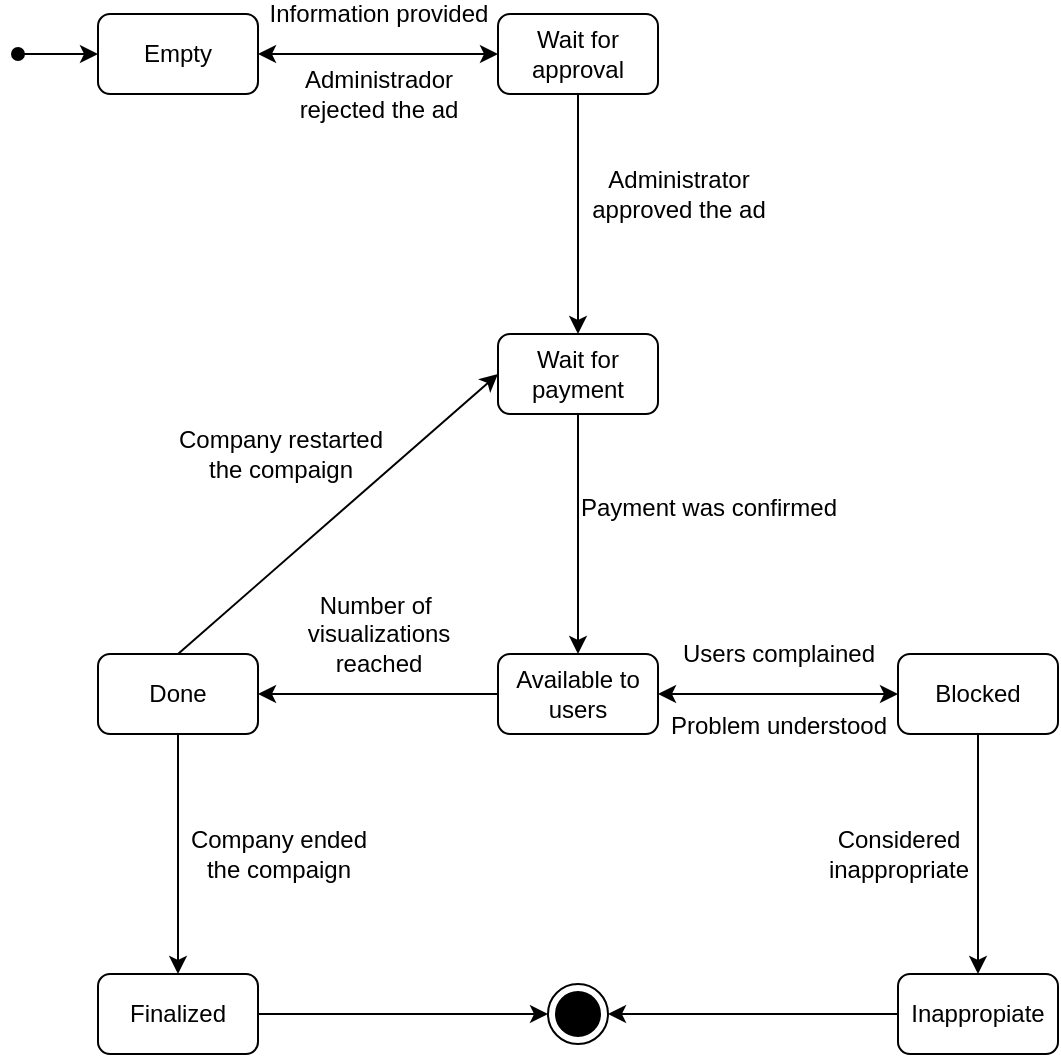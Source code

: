 <mxfile version="12.6.5" type="device"><diagram id="vBrZdIu-vsnNDRwtqBjf" name="Page-1"><mxGraphModel dx="442" dy="826" grid="1" gridSize="10" guides="1" tooltips="1" connect="1" arrows="1" fold="1" page="1" pageScale="1" pageWidth="850" pageHeight="1100" math="0" shadow="0"><root><mxCell id="0"/><mxCell id="1" parent="0"/><mxCell id="5Q6LVScGAB_o9qUGjmmm-10" style="edgeStyle=orthogonalEdgeStyle;rounded=0;orthogonalLoop=1;jettySize=auto;html=1;exitX=1;exitY=0.5;exitDx=0;exitDy=0;entryX=0;entryY=0.5;entryDx=0;entryDy=0;startArrow=classic;startFill=1;" edge="1" parent="1" source="5Q6LVScGAB_o9qUGjmmm-1" target="5Q6LVScGAB_o9qUGjmmm-2"><mxGeometry relative="1" as="geometry"/></mxCell><mxCell id="5Q6LVScGAB_o9qUGjmmm-11" value="Information provided" style="text;html=1;align=center;verticalAlign=middle;resizable=0;points=[];labelBackgroundColor=none;" vertex="1" connectable="0" parent="5Q6LVScGAB_o9qUGjmmm-10"><mxGeometry x="0.233" y="-1" relative="1" as="geometry"><mxPoint x="-14" y="-21" as="offset"/></mxGeometry></mxCell><mxCell id="5Q6LVScGAB_o9qUGjmmm-12" value="Administrador &lt;br&gt;rejected&amp;nbsp;the ad" style="text;html=1;align=center;verticalAlign=middle;resizable=0;points=[];labelBackgroundColor=none;" vertex="1" connectable="0" parent="5Q6LVScGAB_o9qUGjmmm-10"><mxGeometry x="-0.233" relative="1" as="geometry"><mxPoint x="14" y="20" as="offset"/></mxGeometry></mxCell><mxCell id="5Q6LVScGAB_o9qUGjmmm-1" value="Empty" style="rounded=1;whiteSpace=wrap;html=1;" vertex="1" parent="1"><mxGeometry x="120" y="120" width="80" height="40" as="geometry"/></mxCell><mxCell id="5Q6LVScGAB_o9qUGjmmm-15" style="edgeStyle=orthogonalEdgeStyle;rounded=0;orthogonalLoop=1;jettySize=auto;html=1;exitX=0.5;exitY=1;exitDx=0;exitDy=0;entryX=0.5;entryY=0;entryDx=0;entryDy=0;startArrow=none;startFill=0;" edge="1" parent="1" source="5Q6LVScGAB_o9qUGjmmm-2" target="5Q6LVScGAB_o9qUGjmmm-3"><mxGeometry relative="1" as="geometry"/></mxCell><mxCell id="5Q6LVScGAB_o9qUGjmmm-16" value="Administrator &lt;br&gt;approved the ad" style="text;html=1;align=center;verticalAlign=middle;resizable=0;points=[];labelBackgroundColor=none;" vertex="1" connectable="0" parent="5Q6LVScGAB_o9qUGjmmm-15"><mxGeometry x="-0.333" y="-1" relative="1" as="geometry"><mxPoint x="51" y="10" as="offset"/></mxGeometry></mxCell><mxCell id="5Q6LVScGAB_o9qUGjmmm-2" value="Wait for approval" style="rounded=1;whiteSpace=wrap;html=1;" vertex="1" parent="1"><mxGeometry x="320" y="120" width="80" height="40" as="geometry"/></mxCell><mxCell id="5Q6LVScGAB_o9qUGjmmm-17" style="edgeStyle=orthogonalEdgeStyle;rounded=0;orthogonalLoop=1;jettySize=auto;html=1;exitX=0.5;exitY=1;exitDx=0;exitDy=0;entryX=0.5;entryY=0;entryDx=0;entryDy=0;startArrow=none;startFill=0;" edge="1" parent="1" source="5Q6LVScGAB_o9qUGjmmm-3" target="5Q6LVScGAB_o9qUGjmmm-5"><mxGeometry relative="1" as="geometry"/></mxCell><mxCell id="5Q6LVScGAB_o9qUGjmmm-18" value="Payment was confirmed" style="text;html=1;align=center;verticalAlign=middle;resizable=0;points=[];labelBackgroundColor=none;" vertex="1" connectable="0" parent="5Q6LVScGAB_o9qUGjmmm-17"><mxGeometry x="-0.217" y="2" relative="1" as="geometry"><mxPoint x="63" as="offset"/></mxGeometry></mxCell><mxCell id="5Q6LVScGAB_o9qUGjmmm-3" value="Wait for payment" style="rounded=1;whiteSpace=wrap;html=1;" vertex="1" parent="1"><mxGeometry x="320" y="280" width="80" height="40" as="geometry"/></mxCell><mxCell id="5Q6LVScGAB_o9qUGjmmm-19" style="edgeStyle=orthogonalEdgeStyle;rounded=0;orthogonalLoop=1;jettySize=auto;html=1;exitX=1;exitY=0.5;exitDx=0;exitDy=0;entryX=0;entryY=0.5;entryDx=0;entryDy=0;startArrow=classic;startFill=1;" edge="1" parent="1" source="5Q6LVScGAB_o9qUGjmmm-5" target="5Q6LVScGAB_o9qUGjmmm-6"><mxGeometry relative="1" as="geometry"/></mxCell><mxCell id="5Q6LVScGAB_o9qUGjmmm-20" value="Users complained" style="text;html=1;align=center;verticalAlign=middle;resizable=0;points=[];labelBackgroundColor=none;" vertex="1" connectable="0" parent="5Q6LVScGAB_o9qUGjmmm-19"><mxGeometry x="0.283" y="-4" relative="1" as="geometry"><mxPoint x="-17" y="-24" as="offset"/></mxGeometry></mxCell><mxCell id="5Q6LVScGAB_o9qUGjmmm-21" value="Problem understood" style="text;html=1;align=center;verticalAlign=middle;resizable=0;points=[];labelBackgroundColor=none;" vertex="1" connectable="0" parent="5Q6LVScGAB_o9qUGjmmm-19"><mxGeometry x="-0.283" relative="1" as="geometry"><mxPoint x="17" y="16" as="offset"/></mxGeometry></mxCell><mxCell id="5Q6LVScGAB_o9qUGjmmm-24" style="edgeStyle=orthogonalEdgeStyle;rounded=0;orthogonalLoop=1;jettySize=auto;html=1;exitX=0;exitY=0.5;exitDx=0;exitDy=0;entryX=1;entryY=0.5;entryDx=0;entryDy=0;startArrow=none;startFill=0;" edge="1" parent="1" source="5Q6LVScGAB_o9qUGjmmm-5" target="5Q6LVScGAB_o9qUGjmmm-8"><mxGeometry relative="1" as="geometry"/></mxCell><mxCell id="5Q6LVScGAB_o9qUGjmmm-25" value="Number of&amp;nbsp;&lt;br&gt;visualizations&lt;br&gt;reached" style="text;html=1;align=center;verticalAlign=middle;resizable=0;points=[];labelBackgroundColor=none;" vertex="1" connectable="0" parent="5Q6LVScGAB_o9qUGjmmm-24"><mxGeometry x="-0.233" y="2" relative="1" as="geometry"><mxPoint x="-14" y="-32" as="offset"/></mxGeometry></mxCell><mxCell id="5Q6LVScGAB_o9qUGjmmm-5" value="Available to users" style="rounded=1;whiteSpace=wrap;html=1;" vertex="1" parent="1"><mxGeometry x="320" y="440" width="80" height="40" as="geometry"/></mxCell><mxCell id="5Q6LVScGAB_o9qUGjmmm-22" style="edgeStyle=orthogonalEdgeStyle;rounded=0;orthogonalLoop=1;jettySize=auto;html=1;exitX=0.5;exitY=1;exitDx=0;exitDy=0;entryX=0.5;entryY=0;entryDx=0;entryDy=0;startArrow=none;startFill=0;" edge="1" parent="1" source="5Q6LVScGAB_o9qUGjmmm-6" target="5Q6LVScGAB_o9qUGjmmm-7"><mxGeometry relative="1" as="geometry"/></mxCell><mxCell id="5Q6LVScGAB_o9qUGjmmm-23" value="Considered&lt;br&gt;inappropriate" style="text;html=1;align=center;verticalAlign=middle;resizable=0;points=[];labelBackgroundColor=none;" vertex="1" connectable="0" parent="5Q6LVScGAB_o9qUGjmmm-22"><mxGeometry x="-0.3" y="1" relative="1" as="geometry"><mxPoint x="-41" y="18" as="offset"/></mxGeometry></mxCell><mxCell id="5Q6LVScGAB_o9qUGjmmm-6" value="Blocked" style="rounded=1;whiteSpace=wrap;html=1;" vertex="1" parent="1"><mxGeometry x="520" y="440" width="80" height="40" as="geometry"/></mxCell><mxCell id="5Q6LVScGAB_o9qUGjmmm-32" style="edgeStyle=none;rounded=0;orthogonalLoop=1;jettySize=auto;html=1;exitX=0;exitY=0.5;exitDx=0;exitDy=0;entryX=1;entryY=0.5;entryDx=0;entryDy=0;startArrow=none;startFill=0;" edge="1" parent="1" source="5Q6LVScGAB_o9qUGjmmm-7" target="5Q6LVScGAB_o9qUGjmmm-30"><mxGeometry relative="1" as="geometry"/></mxCell><mxCell id="5Q6LVScGAB_o9qUGjmmm-7" value="Inappropiate" style="rounded=1;whiteSpace=wrap;html=1;" vertex="1" parent="1"><mxGeometry x="520" y="600" width="80" height="40" as="geometry"/></mxCell><mxCell id="5Q6LVScGAB_o9qUGjmmm-26" style="rounded=0;orthogonalLoop=1;jettySize=auto;html=1;exitX=0.5;exitY=0;exitDx=0;exitDy=0;entryX=0;entryY=0.5;entryDx=0;entryDy=0;startArrow=none;startFill=0;" edge="1" parent="1" source="5Q6LVScGAB_o9qUGjmmm-8" target="5Q6LVScGAB_o9qUGjmmm-3"><mxGeometry relative="1" as="geometry"/></mxCell><mxCell id="5Q6LVScGAB_o9qUGjmmm-29" value="Company restarted&lt;br&gt;the compaign" style="text;html=1;align=center;verticalAlign=middle;resizable=0;points=[];labelBackgroundColor=none;" vertex="1" connectable="0" parent="5Q6LVScGAB_o9qUGjmmm-26"><mxGeometry x="0.321" y="-2" relative="1" as="geometry"><mxPoint x="-56.68" y="-9.31" as="offset"/></mxGeometry></mxCell><mxCell id="5Q6LVScGAB_o9qUGjmmm-27" style="edgeStyle=none;rounded=0;orthogonalLoop=1;jettySize=auto;html=1;exitX=0.5;exitY=1;exitDx=0;exitDy=0;entryX=0.5;entryY=0;entryDx=0;entryDy=0;startArrow=none;startFill=0;" edge="1" parent="1" source="5Q6LVScGAB_o9qUGjmmm-8" target="5Q6LVScGAB_o9qUGjmmm-9"><mxGeometry relative="1" as="geometry"/></mxCell><mxCell id="5Q6LVScGAB_o9qUGjmmm-28" value="Company ended&lt;br&gt;the compaign" style="text;html=1;align=center;verticalAlign=middle;resizable=0;points=[];labelBackgroundColor=none;" vertex="1" connectable="0" parent="5Q6LVScGAB_o9qUGjmmm-27"><mxGeometry x="-0.567" y="-1" relative="1" as="geometry"><mxPoint x="51" y="34" as="offset"/></mxGeometry></mxCell><mxCell id="5Q6LVScGAB_o9qUGjmmm-8" value="Done" style="rounded=1;whiteSpace=wrap;html=1;" vertex="1" parent="1"><mxGeometry x="120" y="440" width="80" height="40" as="geometry"/></mxCell><mxCell id="5Q6LVScGAB_o9qUGjmmm-31" style="edgeStyle=none;rounded=0;orthogonalLoop=1;jettySize=auto;html=1;exitX=1;exitY=0.5;exitDx=0;exitDy=0;entryX=0;entryY=0.5;entryDx=0;entryDy=0;startArrow=none;startFill=0;" edge="1" parent="1" source="5Q6LVScGAB_o9qUGjmmm-9" target="5Q6LVScGAB_o9qUGjmmm-30"><mxGeometry relative="1" as="geometry"/></mxCell><mxCell id="5Q6LVScGAB_o9qUGjmmm-9" value="Finalized" style="rounded=1;whiteSpace=wrap;html=1;" vertex="1" parent="1"><mxGeometry x="120" y="600" width="80" height="40" as="geometry"/></mxCell><mxCell id="5Q6LVScGAB_o9qUGjmmm-14" value="" style="endArrow=classic;html=1;entryX=0;entryY=0.5;entryDx=0;entryDy=0;startArrow=oval;startFill=1;" edge="1" parent="1" target="5Q6LVScGAB_o9qUGjmmm-1"><mxGeometry width="50" height="50" relative="1" as="geometry"><mxPoint x="80" y="140" as="sourcePoint"/><mxPoint x="170" y="660" as="targetPoint"/></mxGeometry></mxCell><mxCell id="5Q6LVScGAB_o9qUGjmmm-30" value="" style="ellipse;html=1;shape=endState;fillColor=#000000;strokeColor=#000000;labelBackgroundColor=none;" vertex="1" parent="1"><mxGeometry x="345" y="605" width="30" height="30" as="geometry"/></mxCell></root></mxGraphModel></diagram></mxfile>